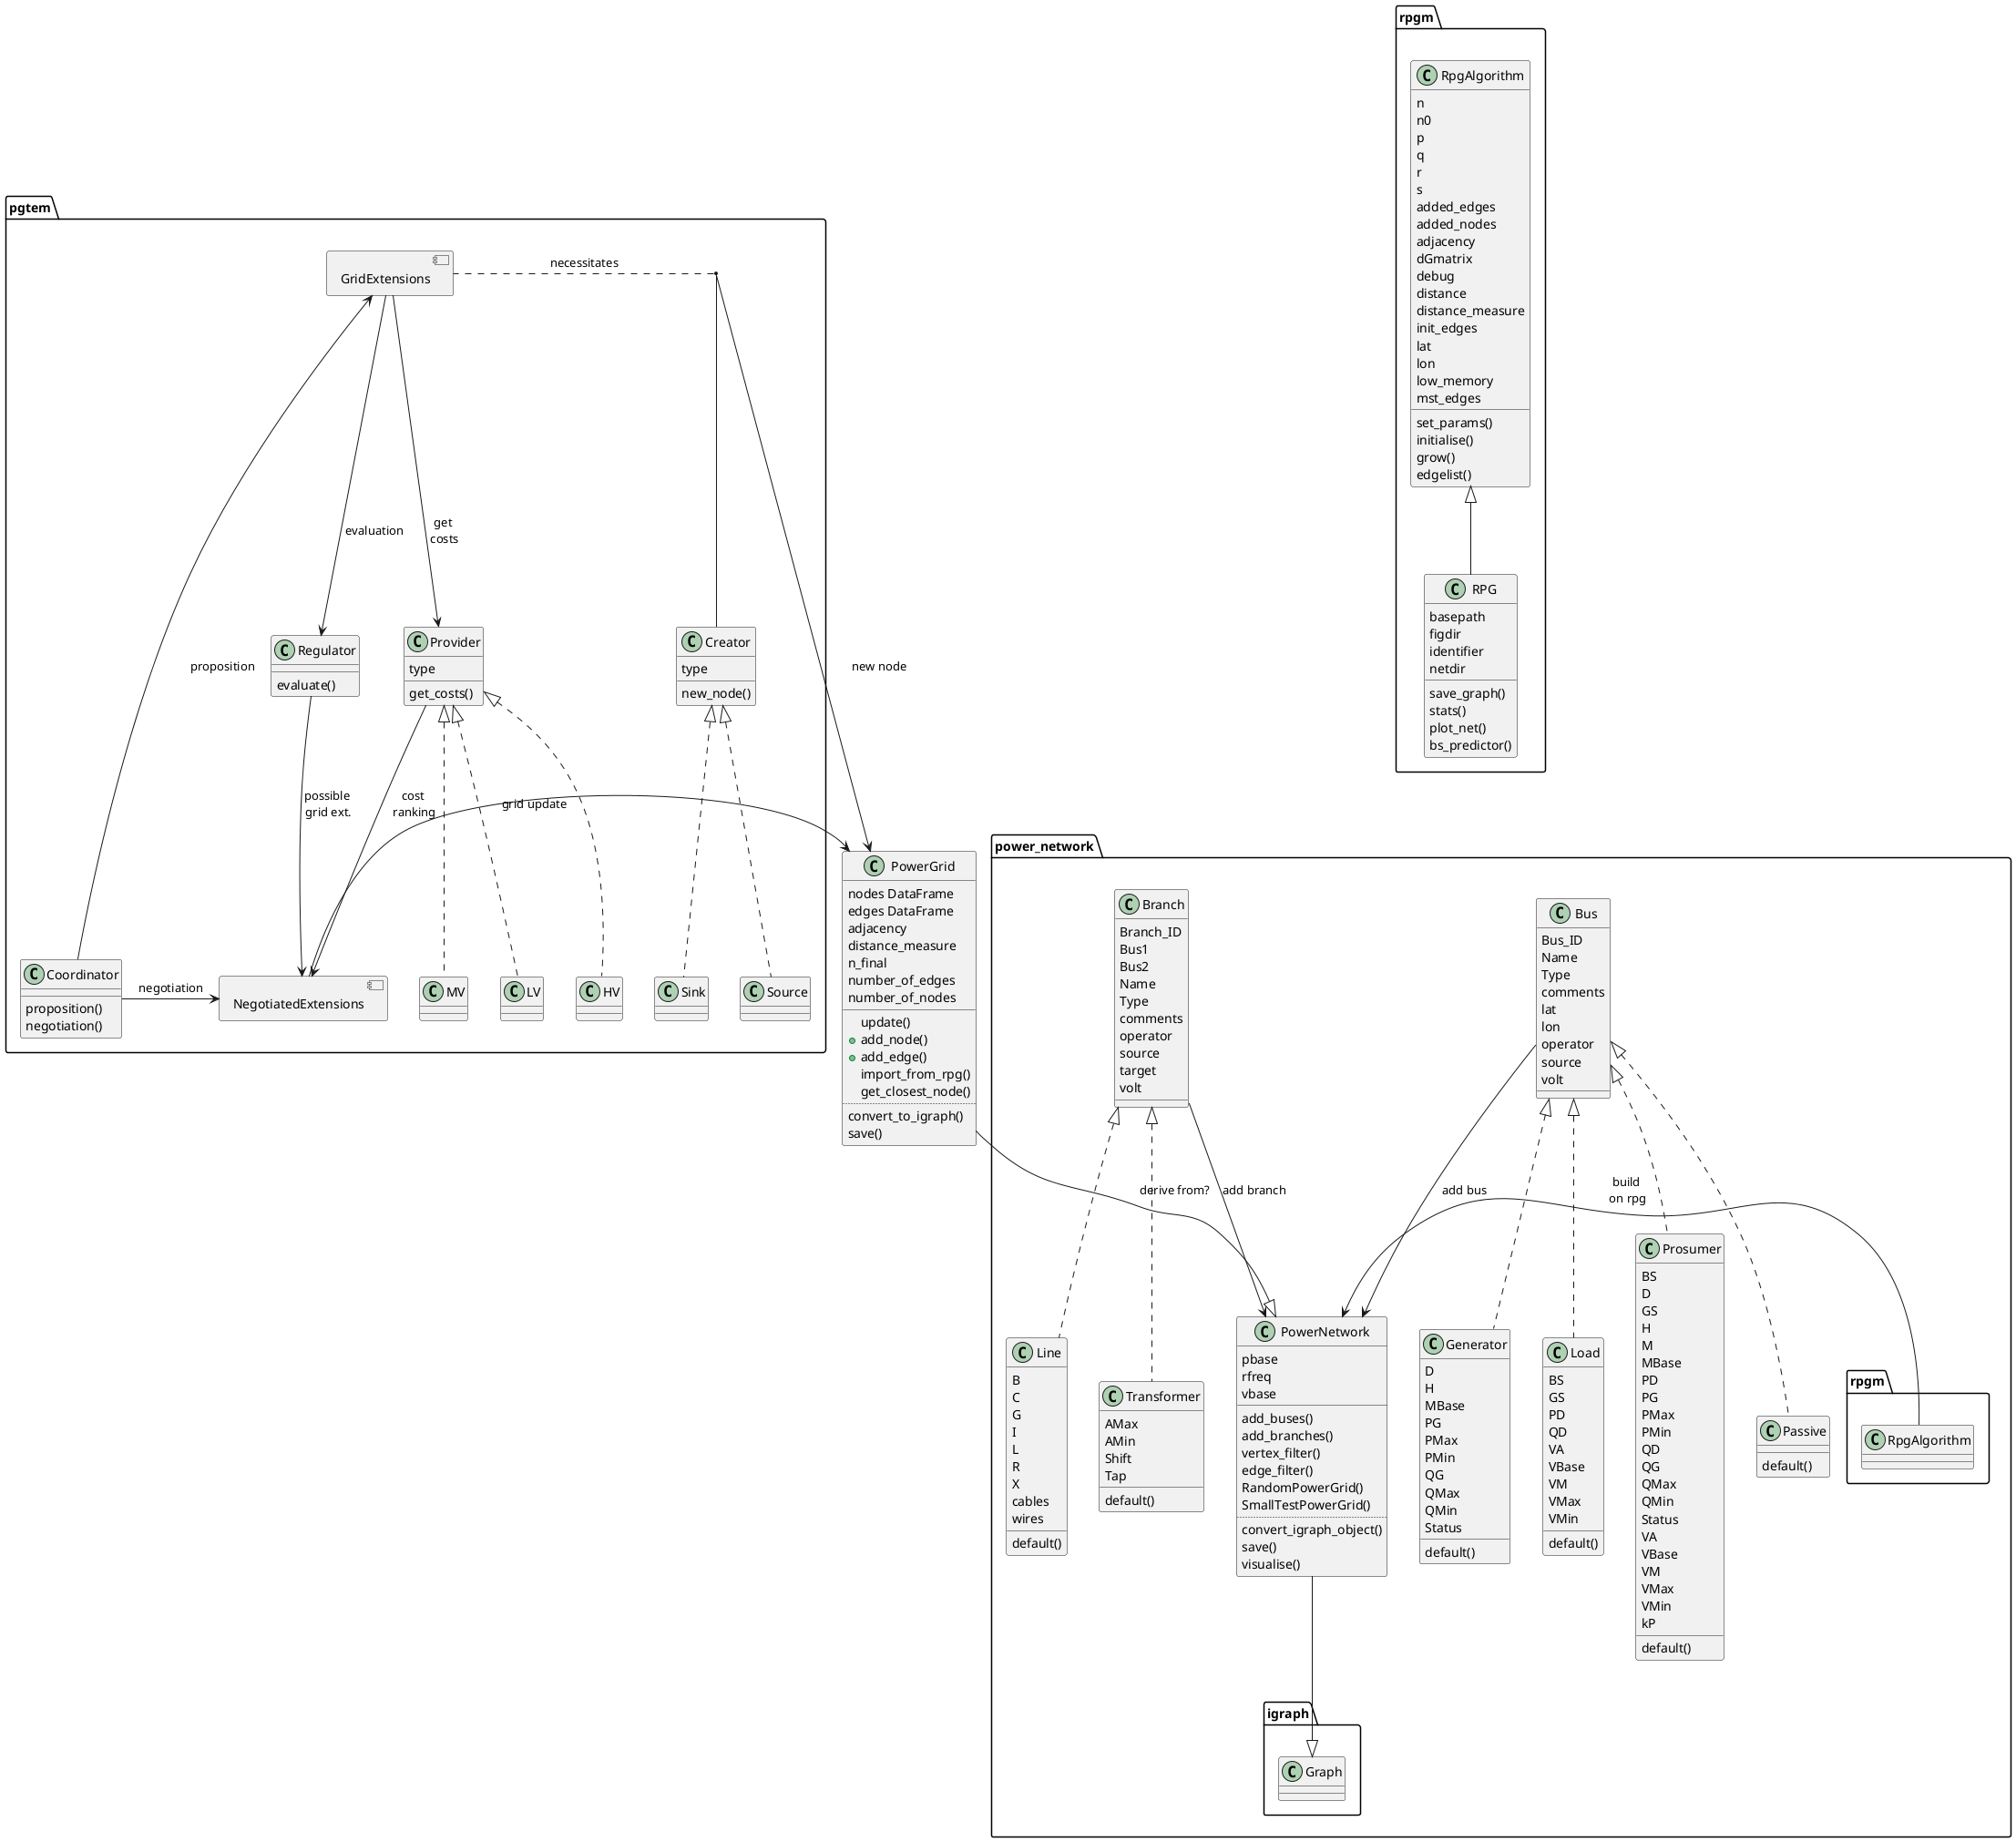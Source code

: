 @startuml

class PowerGrid {
    nodes DataFrame
    edges DataFrame
    adjacency
    distance_measure
    n_final
    number_of_edges
    number_of_nodes
    __
    update()
    +add_node()
    +add_edge()
    import_from_rpg()
    get_closest_node()
    ..
    convert_to_igraph()
    save()
}

PowerGrid --|> power_network.PowerNetwork : derive from?


package "pgtem"  {

    class Creator {
        type
        __
        new_node()
    }

    class Sink implements Creator
    class Source implements Creator

    class Coordinator {
        proposition()
        negotiation()
    }


    class Provider{
        type
        __
        get_costs()
    }

    class HV implements Provider
    class MV implements Provider
    class LV implements Provider

    class Regulator {
        evaluate()
    }

    mix_component NegotiatedExtensions
    mix_component GridExtensions

    PowerGrid <-- Creator :   new node

    GridExtensions <- Coordinator : proposition
    (PowerGrid, Creator) . GridExtensions : necessitates

    GridExtensions --> Provider : get\n costs
    Provider --> NegotiatedExtensions : cost\n ranking

    GridExtensions --> Regulator : evaluation
    Regulator --> NegotiatedExtensions : possible\n grid ext.

    NegotiatedExtensions <- Coordinator : negotiation
    NegotiatedExtensions -> PowerGrid : grid update

}


package power_network {
    class PowerNetwork {
        pbase
        rfreq
        vbase
        __
        add_buses()
        add_branches()
        vertex_filter()
        edge_filter()
        RandomPowerGrid()
        SmallTestPowerGrid()
        ..
        convert_igraph_object()
        save()
        visualise()
    }

    class Bus {
        Bus_ID
        Name
        Type
        comments
        lat
        lon
        operator
        source
        volt
    }
    class Generator implements Bus {
        D
        H
        MBase
        PG
        PMax
        PMin
        QG
        QMax
        QMin
        Status
        __
        default()
    }
    class Load implements Bus {
        BS
        GS
        PD
        QD
        VA
        VBase
        VM
        VMax
        VMin
        __
        default()
    }
    class Prosumer implements Bus {
        BS
        D
        GS
        H
        M
        MBase
        PD
        PG
        PMax
        PMin
        QD
        QG
        QMax
        QMin
        Status
        VA
        VBase
        VM
        VMax
        VMin
        kP
        __
        default()
    }
    class Passive implements Bus {
        __
        default()
    }
    class Branch {
        Branch_ID
        Bus1
        Bus2
        Name
        Type
        comments
        operator
        source
        target
        volt
    }
    class Line implements Branch {
        B
        C
        G
        I
        L
        R
        X
        cables
        wires
        __
        default()
    }
    class  Transformer implements Branch {
        AMax
        AMin
        Shift
        Tap
        __
        default()
    }

    PowerNetwork <- rpgm.RpgAlgorithm : build\n on rpg
    PowerNetwork  --|> igraph.Graph
    Bus --> PowerNetwork : add bus
    Branch --> PowerNetwork : add branch
}


package "rpgm" {

    class RpgAlgorithm {
        n
        n0
        p
        q
        r
        s
        added_edges
        added_nodes
        adjacency
        dGmatrix
        debug
        distance
        distance_measure
        init_edges
        lat
        lon
        low_memory
        mst_edges
        __
        set_params()
        initialise()
        grow()
        edgelist()
    }

    class RPG extends RpgAlgorithm {
        basepath
        figdir
        identifier
        netdir
        __
        save_graph()
        stats()
        plot_net()
        bs_predictor()
    }
}



@enduml